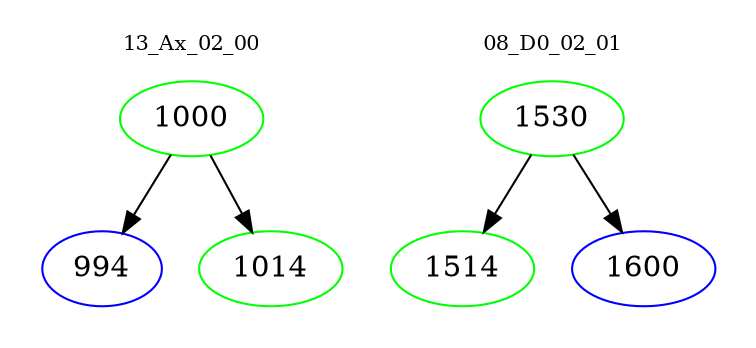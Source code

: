 digraph{
subgraph cluster_0 {
color = white
label = "13_Ax_02_00";
fontsize=10;
T0_1000 [label="1000", color="green"]
T0_1000 -> T0_994 [color="black"]
T0_994 [label="994", color="blue"]
T0_1000 -> T0_1014 [color="black"]
T0_1014 [label="1014", color="green"]
}
subgraph cluster_1 {
color = white
label = "08_D0_02_01";
fontsize=10;
T1_1530 [label="1530", color="green"]
T1_1530 -> T1_1514 [color="black"]
T1_1514 [label="1514", color="green"]
T1_1530 -> T1_1600 [color="black"]
T1_1600 [label="1600", color="blue"]
}
}
